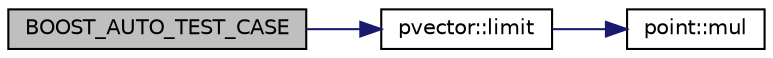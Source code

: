 digraph "BOOST_AUTO_TEST_CASE"
{
 // LATEX_PDF_SIZE
  edge [fontname="Helvetica",fontsize="10",labelfontname="Helvetica",labelfontsize="10"];
  node [fontname="Helvetica",fontsize="10",shape=record];
  rankdir="LR";
  Node1 [label="BOOST_AUTO_TEST_CASE",height=0.2,width=0.4,color="black", fillcolor="grey75", style="filled", fontcolor="black",tooltip=" "];
  Node1 -> Node2 [color="midnightblue",fontsize="10",style="solid",fontname="Helvetica"];
  Node2 [label="pvector::limit",height=0.2,width=0.4,color="black", fillcolor="white", style="filled",URL="$classpvector.html#aafcaf5dbc808bcb9d4a38df61038dfa9",tooltip=" "];
  Node2 -> Node3 [color="midnightblue",fontsize="10",style="solid",fontname="Helvetica"];
  Node3 [label="point::mul",height=0.2,width=0.4,color="black", fillcolor="white", style="filled",URL="$classpoint.html#ab8729d208c63d5a4cb7da62e800b8dc1",tooltip=" "];
}
